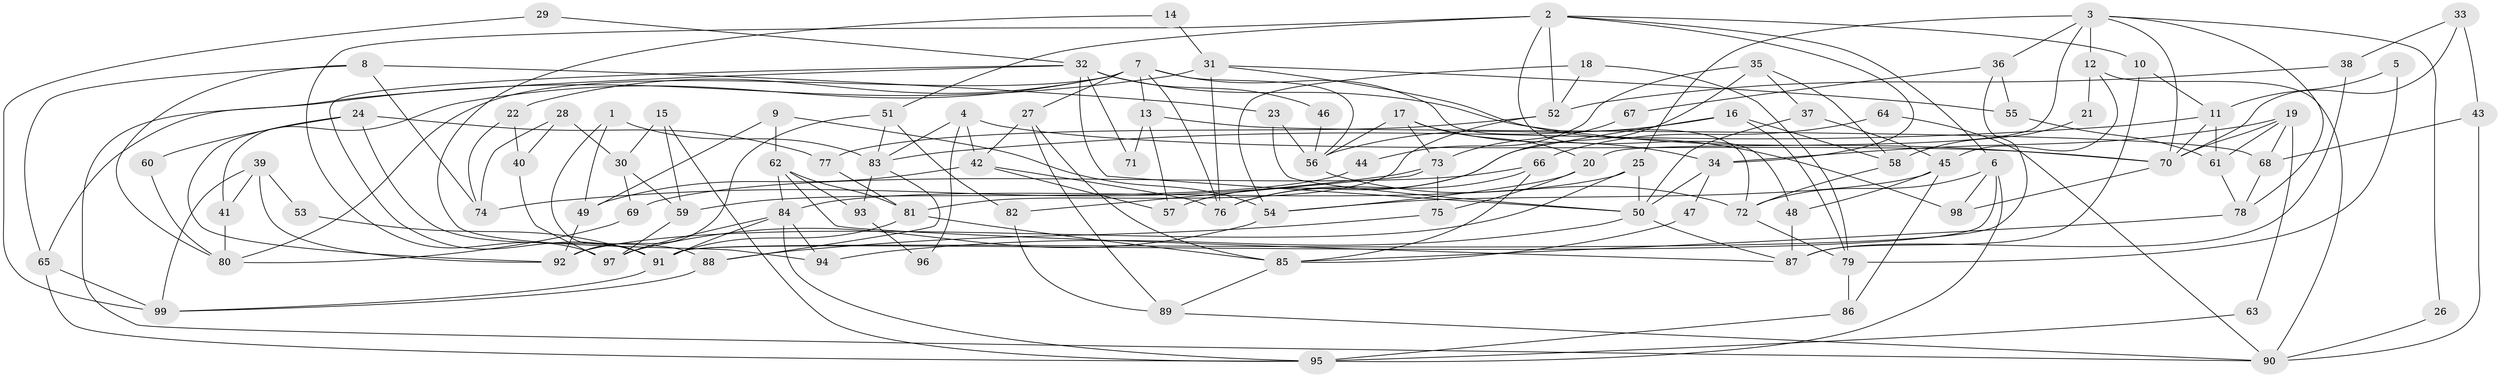 // Generated by graph-tools (version 1.1) at 2025/26/03/09/25 03:26:17]
// undirected, 99 vertices, 198 edges
graph export_dot {
graph [start="1"]
  node [color=gray90,style=filled];
  1;
  2;
  3;
  4;
  5;
  6;
  7;
  8;
  9;
  10;
  11;
  12;
  13;
  14;
  15;
  16;
  17;
  18;
  19;
  20;
  21;
  22;
  23;
  24;
  25;
  26;
  27;
  28;
  29;
  30;
  31;
  32;
  33;
  34;
  35;
  36;
  37;
  38;
  39;
  40;
  41;
  42;
  43;
  44;
  45;
  46;
  47;
  48;
  49;
  50;
  51;
  52;
  53;
  54;
  55;
  56;
  57;
  58;
  59;
  60;
  61;
  62;
  63;
  64;
  65;
  66;
  67;
  68;
  69;
  70;
  71;
  72;
  73;
  74;
  75;
  76;
  77;
  78;
  79;
  80;
  81;
  82;
  83;
  84;
  85;
  86;
  87;
  88;
  89;
  90;
  91;
  92;
  93;
  94;
  95;
  96;
  97;
  98;
  99;
  1 -- 91;
  1 -- 83;
  1 -- 49;
  2 -- 6;
  2 -- 10;
  2 -- 34;
  2 -- 48;
  2 -- 51;
  2 -- 52;
  2 -- 97;
  3 -- 78;
  3 -- 70;
  3 -- 12;
  3 -- 20;
  3 -- 25;
  3 -- 26;
  3 -- 36;
  4 -- 42;
  4 -- 70;
  4 -- 83;
  4 -- 96;
  5 -- 11;
  5 -- 79;
  6 -- 72;
  6 -- 91;
  6 -- 95;
  6 -- 98;
  7 -- 56;
  7 -- 13;
  7 -- 22;
  7 -- 27;
  7 -- 41;
  7 -- 72;
  7 -- 76;
  7 -- 80;
  8 -- 65;
  8 -- 74;
  8 -- 23;
  8 -- 80;
  9 -- 49;
  9 -- 54;
  9 -- 62;
  10 -- 11;
  10 -- 87;
  11 -- 70;
  11 -- 83;
  11 -- 61;
  12 -- 45;
  12 -- 21;
  12 -- 90;
  13 -- 68;
  13 -- 57;
  13 -- 71;
  14 -- 31;
  14 -- 94;
  15 -- 95;
  15 -- 59;
  15 -- 30;
  16 -- 56;
  16 -- 79;
  16 -- 57;
  16 -- 58;
  17 -- 34;
  17 -- 20;
  17 -- 56;
  17 -- 73;
  18 -- 79;
  18 -- 52;
  18 -- 54;
  19 -- 70;
  19 -- 34;
  19 -- 61;
  19 -- 63;
  19 -- 68;
  20 -- 54;
  20 -- 75;
  21 -- 58;
  22 -- 74;
  22 -- 40;
  23 -- 56;
  23 -- 50;
  24 -- 88;
  24 -- 92;
  24 -- 60;
  24 -- 77;
  25 -- 84;
  25 -- 50;
  25 -- 92;
  26 -- 90;
  27 -- 89;
  27 -- 42;
  27 -- 85;
  28 -- 40;
  28 -- 30;
  28 -- 74;
  29 -- 99;
  29 -- 32;
  30 -- 69;
  30 -- 59;
  31 -- 76;
  31 -- 55;
  31 -- 65;
  31 -- 98;
  32 -- 90;
  32 -- 50;
  32 -- 46;
  32 -- 70;
  32 -- 71;
  32 -- 91;
  33 -- 43;
  33 -- 70;
  33 -- 38;
  34 -- 50;
  34 -- 47;
  35 -- 76;
  35 -- 37;
  35 -- 44;
  35 -- 58;
  36 -- 91;
  36 -- 55;
  36 -- 67;
  37 -- 45;
  37 -- 50;
  38 -- 52;
  38 -- 87;
  39 -- 41;
  39 -- 99;
  39 -- 53;
  39 -- 92;
  40 -- 97;
  41 -- 80;
  42 -- 49;
  42 -- 57;
  42 -- 76;
  43 -- 90;
  43 -- 68;
  44 -- 59;
  45 -- 54;
  45 -- 48;
  45 -- 86;
  46 -- 56;
  47 -- 85;
  48 -- 87;
  49 -- 92;
  50 -- 87;
  50 -- 94;
  51 -- 92;
  51 -- 82;
  51 -- 83;
  52 -- 77;
  52 -- 81;
  53 -- 91;
  54 -- 97;
  55 -- 61;
  56 -- 72;
  58 -- 72;
  59 -- 97;
  60 -- 80;
  61 -- 78;
  62 -- 87;
  62 -- 81;
  62 -- 84;
  62 -- 93;
  63 -- 95;
  64 -- 66;
  64 -- 90;
  65 -- 95;
  65 -- 99;
  66 -- 85;
  66 -- 76;
  66 -- 69;
  67 -- 73;
  68 -- 78;
  69 -- 80;
  70 -- 98;
  72 -- 79;
  73 -- 75;
  73 -- 74;
  73 -- 82;
  75 -- 88;
  77 -- 81;
  78 -- 85;
  79 -- 86;
  81 -- 85;
  81 -- 91;
  82 -- 89;
  83 -- 88;
  83 -- 93;
  84 -- 91;
  84 -- 94;
  84 -- 95;
  84 -- 97;
  85 -- 89;
  86 -- 95;
  88 -- 99;
  89 -- 90;
  91 -- 99;
  93 -- 96;
}
